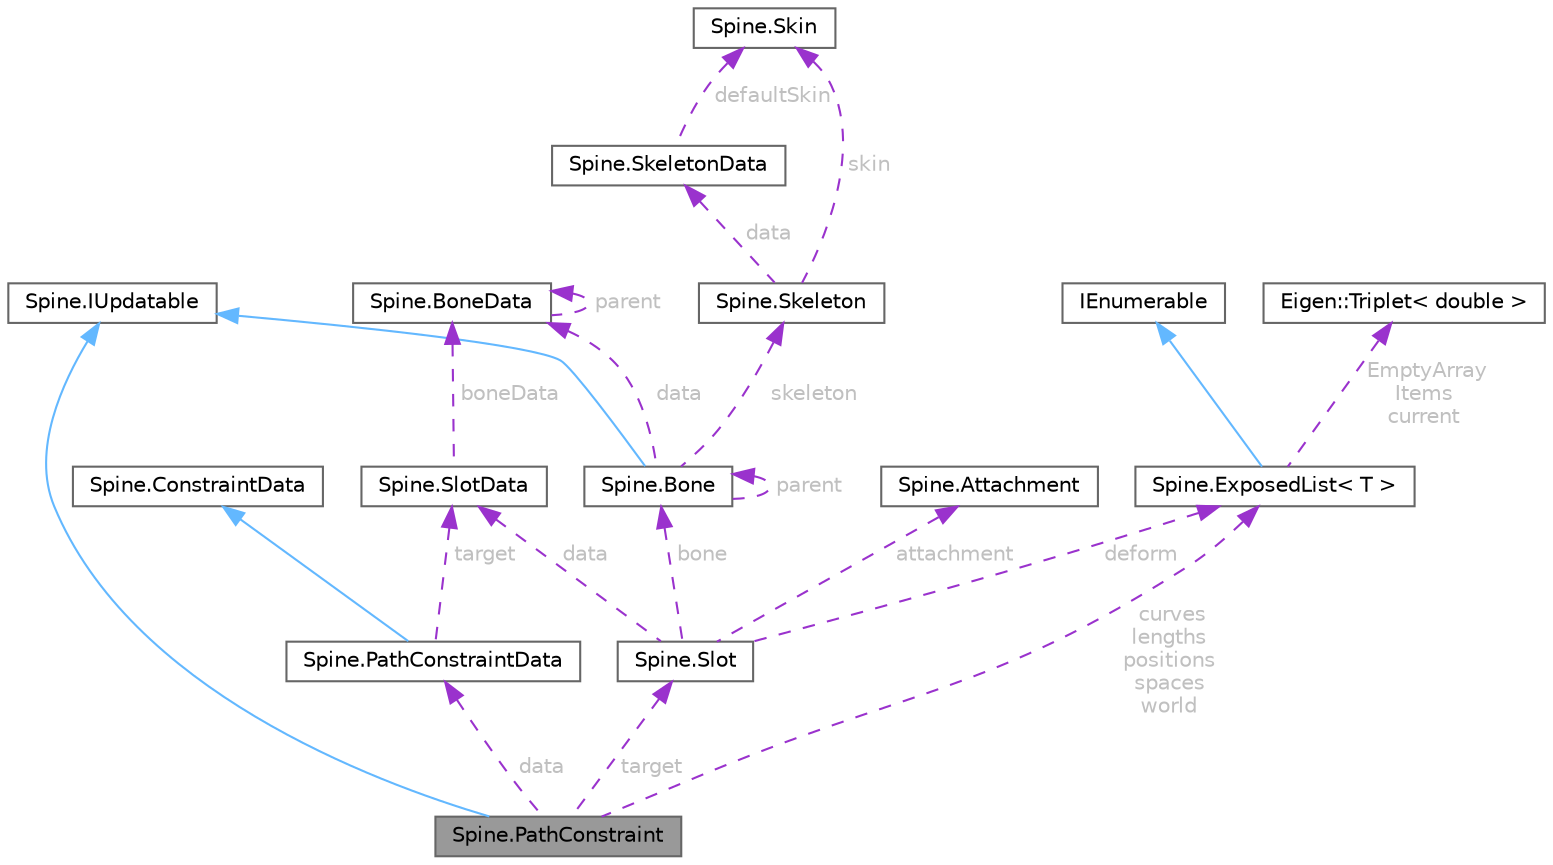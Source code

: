 digraph "Spine.PathConstraint"
{
 // LATEX_PDF_SIZE
  bgcolor="transparent";
  edge [fontname=Helvetica,fontsize=10,labelfontname=Helvetica,labelfontsize=10];
  node [fontname=Helvetica,fontsize=10,shape=box,height=0.2,width=0.4];
  Node1 [id="Node000001",label="Spine.PathConstraint",height=0.2,width=0.4,color="gray40", fillcolor="grey60", style="filled", fontcolor="black",tooltip=" "];
  Node2 -> Node1 [id="edge22_Node000001_Node000002",dir="back",color="steelblue1",style="solid",tooltip=" "];
  Node2 [id="Node000002",label="Spine.IUpdatable",height=0.2,width=0.4,color="gray40", fillcolor="white", style="filled",URL="$interface_spine_1_1_i_updatable.html",tooltip="The interface for items updated by Skeleton.UpdateWorldTransform(Physics)."];
  Node3 -> Node1 [id="edge23_Node000001_Node000003",dir="back",color="darkorchid3",style="dashed",tooltip=" ",label=" data",fontcolor="grey" ];
  Node3 [id="Node000003",label="Spine.PathConstraintData",height=0.2,width=0.4,color="gray40", fillcolor="white", style="filled",URL="$class_spine_1_1_path_constraint_data.html",tooltip=" "];
  Node4 -> Node3 [id="edge24_Node000003_Node000004",dir="back",color="steelblue1",style="solid",tooltip=" "];
  Node4 [id="Node000004",label="Spine.ConstraintData",height=0.2,width=0.4,color="gray40", fillcolor="white", style="filled",URL="$class_spine_1_1_constraint_data.html",tooltip="The base class for all constraint datas."];
  Node5 -> Node3 [id="edge25_Node000003_Node000005",dir="back",color="darkorchid3",style="dashed",tooltip=" ",label=" target",fontcolor="grey" ];
  Node5 [id="Node000005",label="Spine.SlotData",height=0.2,width=0.4,color="gray40", fillcolor="white", style="filled",URL="$class_spine_1_1_slot_data.html",tooltip=" "];
  Node6 -> Node5 [id="edge26_Node000005_Node000006",dir="back",color="darkorchid3",style="dashed",tooltip=" ",label=" boneData",fontcolor="grey" ];
  Node6 [id="Node000006",label="Spine.BoneData",height=0.2,width=0.4,color="gray40", fillcolor="white", style="filled",URL="$class_spine_1_1_bone_data.html",tooltip=" "];
  Node6 -> Node6 [id="edge27_Node000006_Node000006",dir="back",color="darkorchid3",style="dashed",tooltip=" ",label=" parent",fontcolor="grey" ];
  Node7 -> Node1 [id="edge28_Node000001_Node000007",dir="back",color="darkorchid3",style="dashed",tooltip=" ",label=" target",fontcolor="grey" ];
  Node7 [id="Node000007",label="Spine.Slot",height=0.2,width=0.4,color="gray40", fillcolor="white", style="filled",URL="$class_spine_1_1_slot.html",tooltip="Stores a slot's current pose. Slots organize attachments for Skeleton.DrawOrder purposes and provide ..."];
  Node5 -> Node7 [id="edge29_Node000007_Node000005",dir="back",color="darkorchid3",style="dashed",tooltip=" ",label=" data",fontcolor="grey" ];
  Node8 -> Node7 [id="edge30_Node000007_Node000008",dir="back",color="darkorchid3",style="dashed",tooltip=" ",label=" bone",fontcolor="grey" ];
  Node8 [id="Node000008",label="Spine.Bone",height=0.2,width=0.4,color="gray40", fillcolor="white", style="filled",URL="$class_spine_1_1_bone.html",tooltip="Stores a bone's current pose."];
  Node2 -> Node8 [id="edge31_Node000008_Node000002",dir="back",color="steelblue1",style="solid",tooltip=" "];
  Node6 -> Node8 [id="edge32_Node000008_Node000006",dir="back",color="darkorchid3",style="dashed",tooltip=" ",label=" data",fontcolor="grey" ];
  Node9 -> Node8 [id="edge33_Node000008_Node000009",dir="back",color="darkorchid3",style="dashed",tooltip=" ",label=" skeleton",fontcolor="grey" ];
  Node9 [id="Node000009",label="Spine.Skeleton",height=0.2,width=0.4,color="gray40", fillcolor="white", style="filled",URL="$class_spine_1_1_skeleton.html",tooltip=" "];
  Node10 -> Node9 [id="edge34_Node000009_Node000010",dir="back",color="darkorchid3",style="dashed",tooltip=" ",label=" data",fontcolor="grey" ];
  Node10 [id="Node000010",label="Spine.SkeletonData",height=0.2,width=0.4,color="gray40", fillcolor="white", style="filled",URL="$class_spine_1_1_skeleton_data.html",tooltip="Stores the setup pose and all of the stateless data for a skeleton."];
  Node11 -> Node10 [id="edge35_Node000010_Node000011",dir="back",color="darkorchid3",style="dashed",tooltip=" ",label=" defaultSkin",fontcolor="grey" ];
  Node11 [id="Node000011",label="Spine.Skin",height=0.2,width=0.4,color="gray40", fillcolor="white", style="filled",URL="$class_spine_1_1_skin.html",tooltip="Stores attachments by slot index and attachment name."];
  Node11 -> Node9 [id="edge36_Node000009_Node000011",dir="back",color="darkorchid3",style="dashed",tooltip=" ",label=" skin",fontcolor="grey" ];
  Node8 -> Node8 [id="edge37_Node000008_Node000008",dir="back",color="darkorchid3",style="dashed",tooltip=" ",label=" parent",fontcolor="grey" ];
  Node12 -> Node7 [id="edge38_Node000007_Node000012",dir="back",color="darkorchid3",style="dashed",tooltip=" ",label=" attachment",fontcolor="grey" ];
  Node12 [id="Node000012",label="Spine.Attachment",height=0.2,width=0.4,color="gray40", fillcolor="white", style="filled",URL="$class_spine_1_1_attachment.html",tooltip="The base class for all attachments."];
  Node13 -> Node7 [id="edge39_Node000007_Node000013",dir="back",color="darkorchid3",style="dashed",tooltip=" ",label=" deform",fontcolor="grey" ];
  Node13 [id="Node000013",label="Spine.ExposedList\< T \>",height=0.2,width=0.4,color="gray40", fillcolor="white", style="filled",URL="$class_spine_1_1_exposed_list-1-g.html",tooltip=" "];
  Node14 -> Node13 [id="edge40_Node000013_Node000014",dir="back",color="steelblue1",style="solid",tooltip=" "];
  Node14 [id="Node000014",label="IEnumerable",height=0.2,width=0.4,color="gray40", fillcolor="white", style="filled",tooltip=" "];
  Node15 -> Node13 [id="edge41_Node000013_Node000015",dir="back",color="darkorchid3",style="dashed",tooltip=" ",label=" EmptyArray\nItems\ncurrent",fontcolor="grey" ];
  Node15 [id="Node000015",label="Eigen::Triplet\< double \>",height=0.2,width=0.4,color="gray40", fillcolor="white", style="filled",URL="$class_eigen_1_1_triplet.html",tooltip=" "];
  Node13 -> Node1 [id="edge42_Node000001_Node000013",dir="back",color="darkorchid3",style="dashed",tooltip=" ",label=" curves\nlengths\npositions\nspaces\nworld",fontcolor="grey" ];
}
